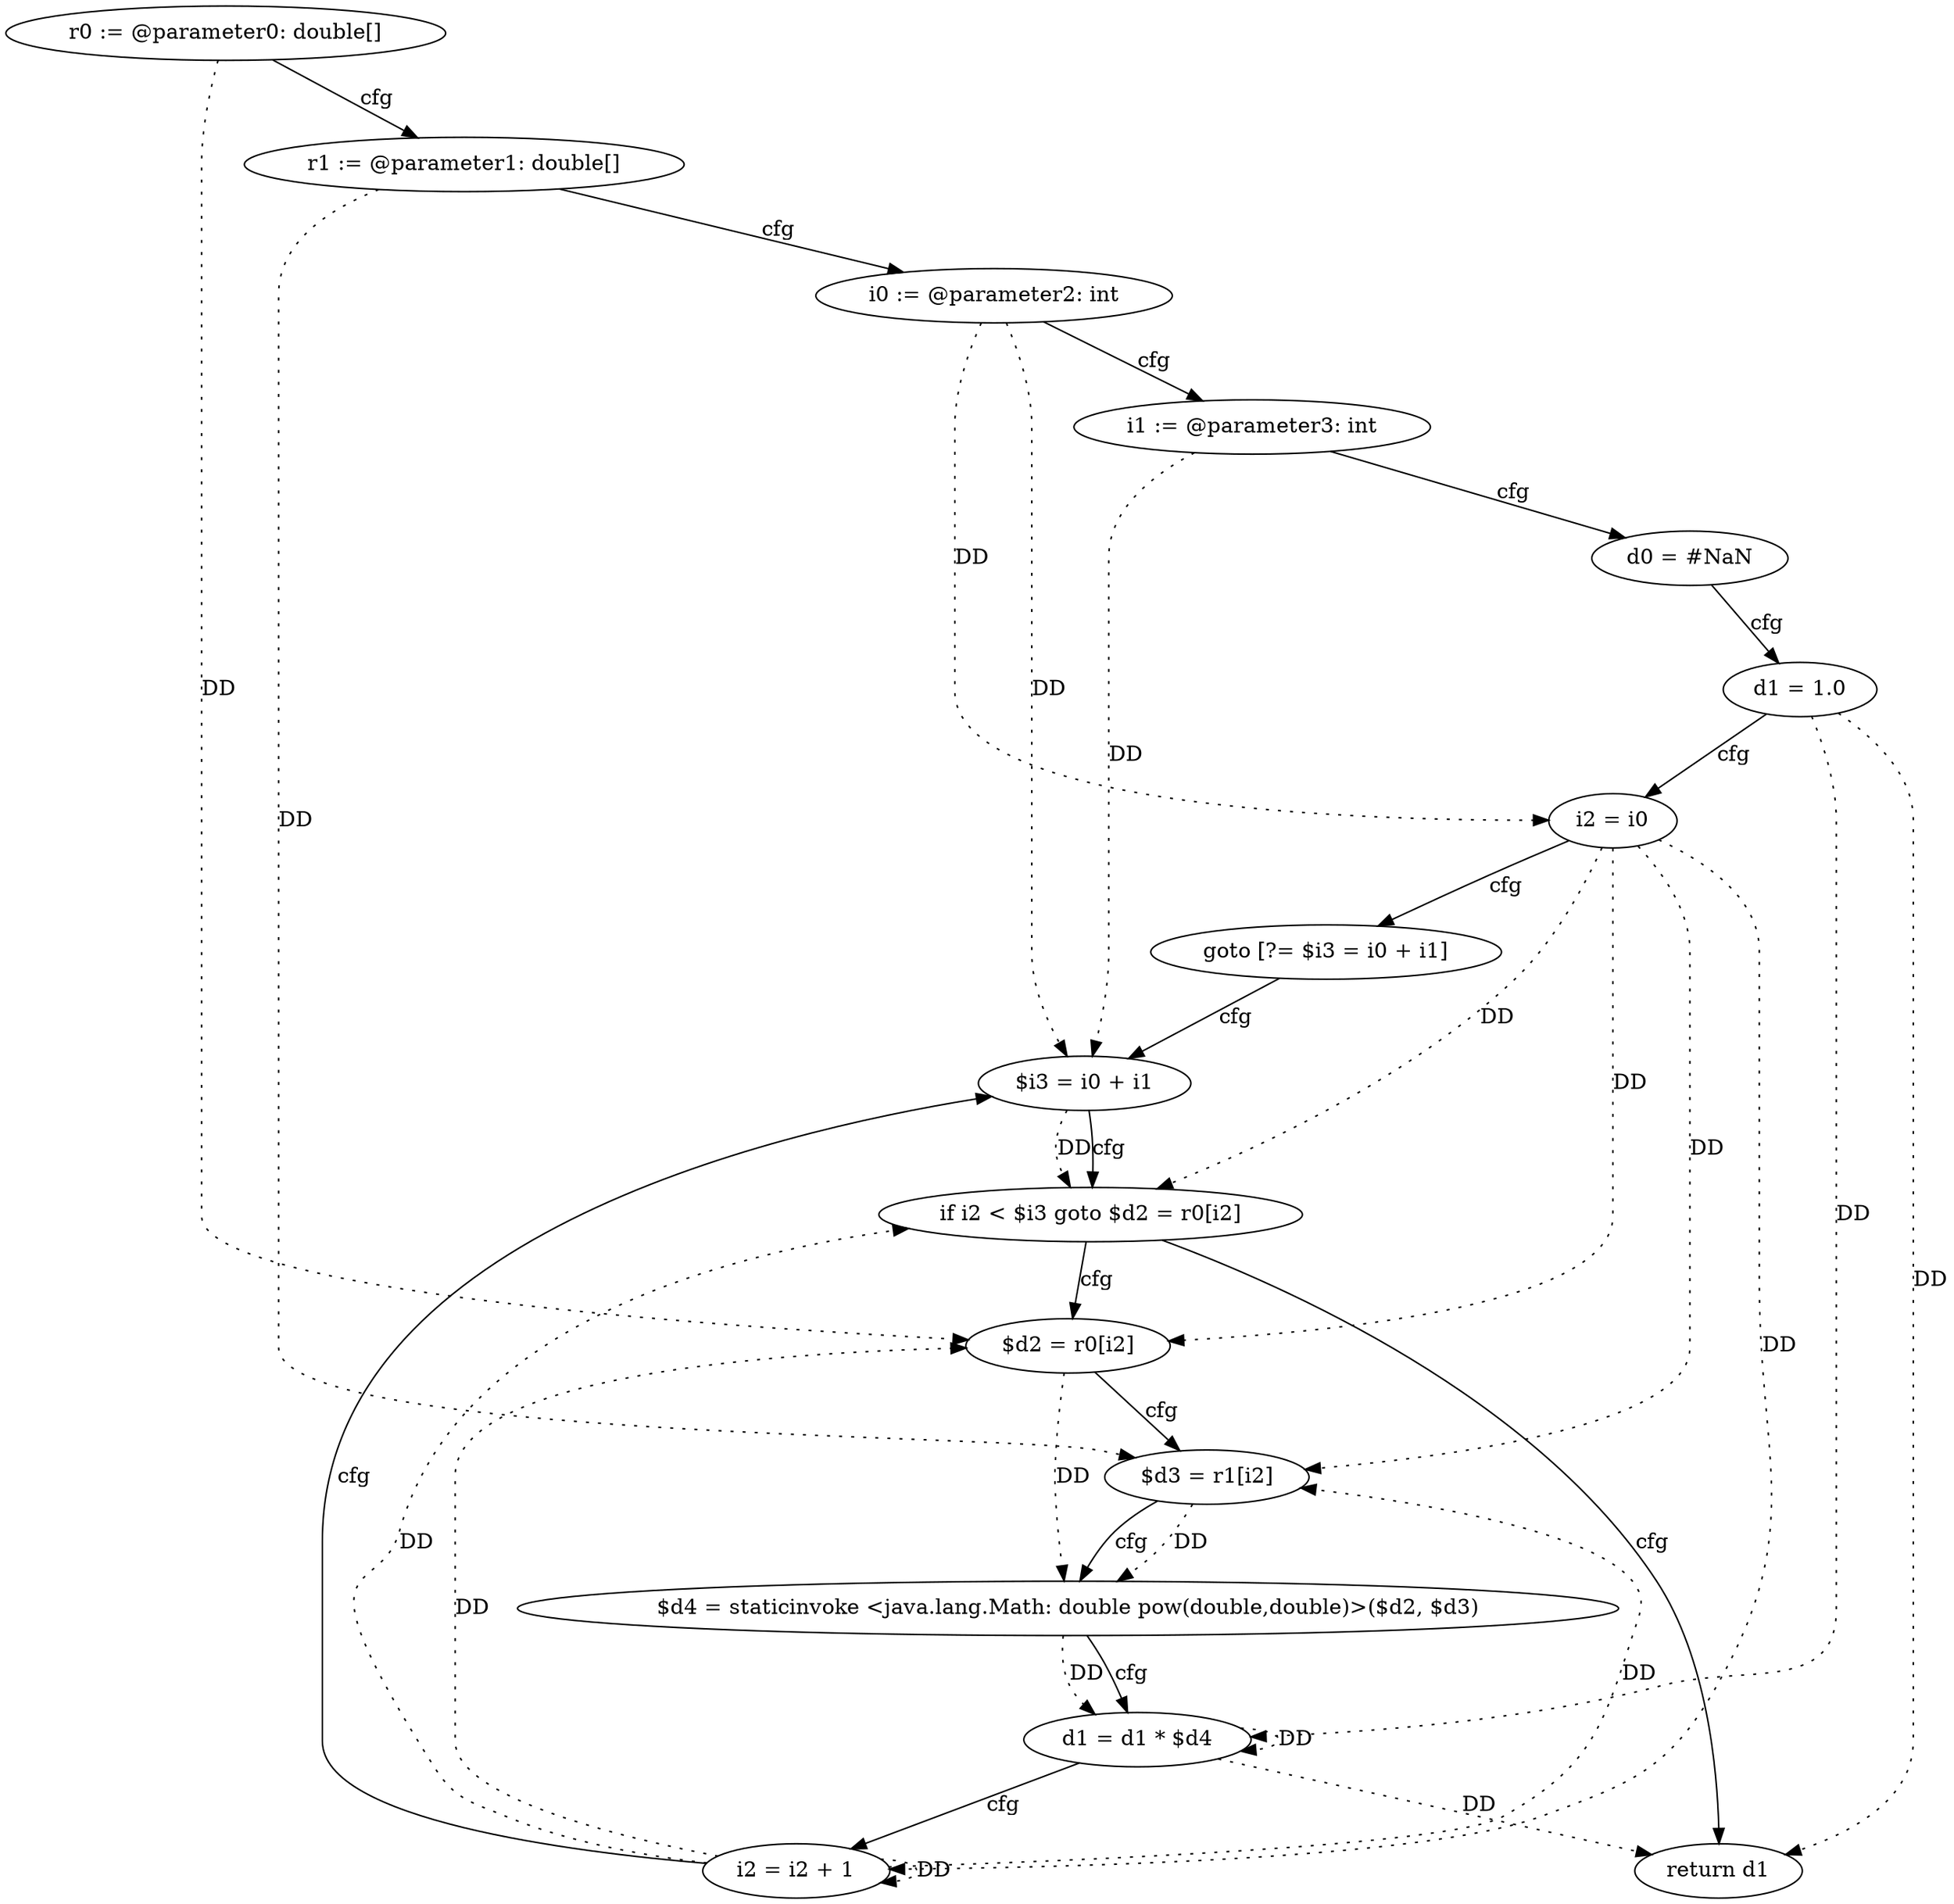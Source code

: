 digraph "evaluateWeightedProduct" {
    "0" [label="r0 := @parameter0: double[]",];
    "1" [label="r1 := @parameter1: double[]",];
    "2" [label="i0 := @parameter2: int",];
    "3" [label="i1 := @parameter3: int",];
    "4" [label="d0 = #NaN",];
    "5" [label="d1 = 1.0",];
    "6" [label="i2 = i0",];
    "7" [label="goto [?= $i3 = i0 + i1]",];
    "8" [label="$d2 = r0[i2]",];
    "9" [label="$d3 = r1[i2]",];
    "10" [label="$d4 = staticinvoke <java.lang.Math: double pow(double,double)>($d2, $d3)",];
    "11" [label="d1 = d1 * $d4",];
    "12" [label="i2 = i2 + 1",];
    "13" [label="$i3 = i0 + i1",];
    "14" [label="if i2 < $i3 goto $d2 = r0[i2]",];
    "15" [label="return d1",];
    "0"->"8" [label="DD",style=dotted,];
    "1"->"9" [label="DD",style=dotted,];
    "2"->"6" [label="DD",style=dotted,];
    "2"->"13" [label="DD",style=dotted,];
    "3"->"13" [label="DD",style=dotted,];
    "5"->"11" [label="DD",style=dotted,];
    "5"->"15" [label="DD",style=dotted,];
    "6"->"8" [label="DD",style=dotted,];
    "6"->"9" [label="DD",style=dotted,];
    "6"->"12" [label="DD",style=dotted,];
    "6"->"14" [label="DD",style=dotted,];
    "8"->"10" [label="DD",style=dotted,];
    "9"->"10" [label="DD",style=dotted,];
    "10"->"11" [label="DD",style=dotted,];
    "11"->"11" [label="DD",style=dotted,];
    "11"->"15" [label="DD",style=dotted,];
    "12"->"8" [label="DD",style=dotted,];
    "12"->"9" [label="DD",style=dotted,];
    "12"->"12" [label="DD",style=dotted,];
    "12"->"14" [label="DD",style=dotted,];
    "13"->"14" [label="DD",style=dotted,];
    "0"->"1" [label="cfg",];
    "1"->"2" [label="cfg",];
    "2"->"3" [label="cfg",];
    "3"->"4" [label="cfg",];
    "4"->"5" [label="cfg",];
    "5"->"6" [label="cfg",];
    "6"->"7" [label="cfg",];
    "7"->"13" [label="cfg",];
    "8"->"9" [label="cfg",];
    "9"->"10" [label="cfg",];
    "10"->"11" [label="cfg",];
    "11"->"12" [label="cfg",];
    "12"->"13" [label="cfg",];
    "13"->"14" [label="cfg",];
    "14"->"15" [label="cfg",];
    "14"->"8" [label="cfg",];
}
